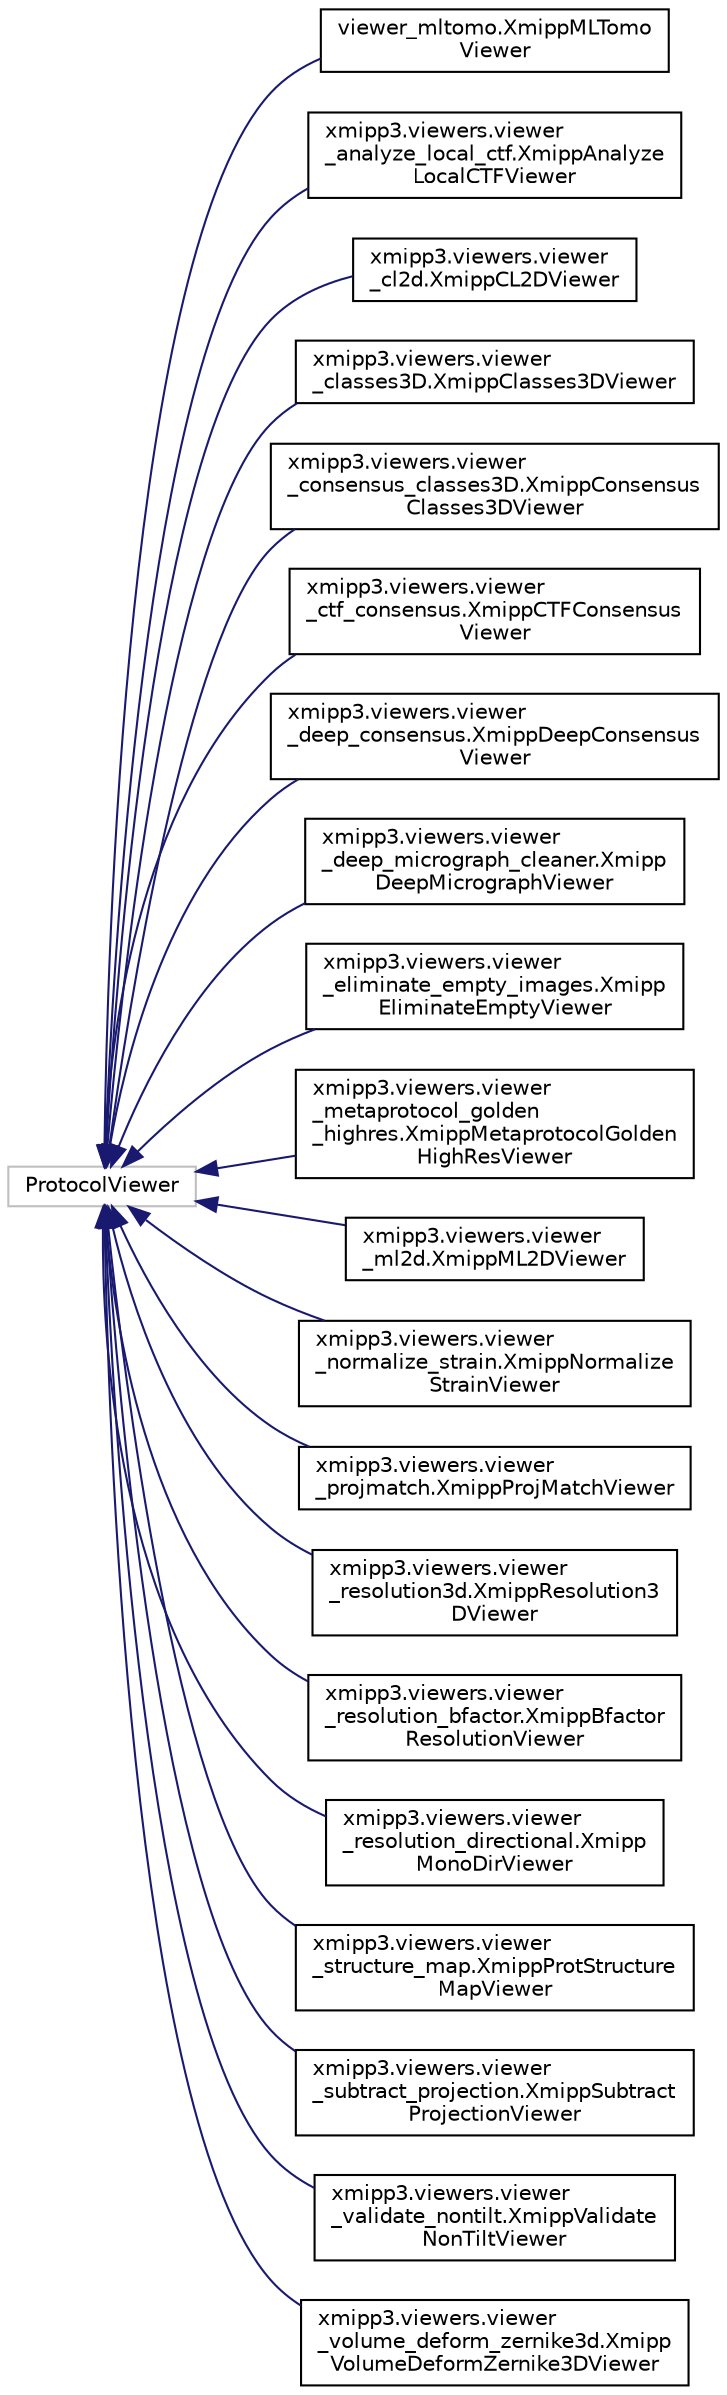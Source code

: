 digraph "Graphical Class Hierarchy"
{
  edge [fontname="Helvetica",fontsize="10",labelfontname="Helvetica",labelfontsize="10"];
  node [fontname="Helvetica",fontsize="10",shape=record];
  rankdir="LR";
  Node353 [label="ProtocolViewer",height=0.2,width=0.4,color="grey75", fillcolor="white", style="filled"];
  Node353 -> Node0 [dir="back",color="midnightblue",fontsize="10",style="solid",fontname="Helvetica"];
  Node0 [label="viewer_mltomo.XmippMLTomo\lViewer",height=0.2,width=0.4,color="black", fillcolor="white", style="filled",URL="$classviewer__mltomo_1_1XmippMLTomoViewer.html"];
  Node353 -> Node355 [dir="back",color="midnightblue",fontsize="10",style="solid",fontname="Helvetica"];
  Node355 [label="xmipp3.viewers.viewer\l_analyze_local_ctf.XmippAnalyze\lLocalCTFViewer",height=0.2,width=0.4,color="black", fillcolor="white", style="filled",URL="$classxmipp3_1_1viewers_1_1viewer__analyze__local__ctf_1_1XmippAnalyzeLocalCTFViewer.html"];
  Node353 -> Node356 [dir="back",color="midnightblue",fontsize="10",style="solid",fontname="Helvetica"];
  Node356 [label="xmipp3.viewers.viewer\l_cl2d.XmippCL2DViewer",height=0.2,width=0.4,color="black", fillcolor="white", style="filled",URL="$classxmipp3_1_1viewers_1_1viewer__cl2d_1_1XmippCL2DViewer.html"];
  Node353 -> Node357 [dir="back",color="midnightblue",fontsize="10",style="solid",fontname="Helvetica"];
  Node357 [label="xmipp3.viewers.viewer\l_classes3D.XmippClasses3DViewer",height=0.2,width=0.4,color="black", fillcolor="white", style="filled",URL="$classxmipp3_1_1viewers_1_1viewer__classes3D_1_1XmippClasses3DViewer.html"];
  Node353 -> Node358 [dir="back",color="midnightblue",fontsize="10",style="solid",fontname="Helvetica"];
  Node358 [label="xmipp3.viewers.viewer\l_consensus_classes3D.XmippConsensus\lClasses3DViewer",height=0.2,width=0.4,color="black", fillcolor="white", style="filled",URL="$classxmipp3_1_1viewers_1_1viewer__consensus__classes3D_1_1XmippConsensusClasses3DViewer.html"];
  Node353 -> Node359 [dir="back",color="midnightblue",fontsize="10",style="solid",fontname="Helvetica"];
  Node359 [label="xmipp3.viewers.viewer\l_ctf_consensus.XmippCTFConsensus\lViewer",height=0.2,width=0.4,color="black", fillcolor="white", style="filled",URL="$classxmipp3_1_1viewers_1_1viewer__ctf__consensus_1_1XmippCTFConsensusViewer.html"];
  Node353 -> Node360 [dir="back",color="midnightblue",fontsize="10",style="solid",fontname="Helvetica"];
  Node360 [label="xmipp3.viewers.viewer\l_deep_consensus.XmippDeepConsensus\lViewer",height=0.2,width=0.4,color="black", fillcolor="white", style="filled",URL="$classxmipp3_1_1viewers_1_1viewer__deep__consensus_1_1XmippDeepConsensusViewer.html"];
  Node353 -> Node361 [dir="back",color="midnightblue",fontsize="10",style="solid",fontname="Helvetica"];
  Node361 [label="xmipp3.viewers.viewer\l_deep_micrograph_cleaner.Xmipp\lDeepMicrographViewer",height=0.2,width=0.4,color="black", fillcolor="white", style="filled",URL="$classxmipp3_1_1viewers_1_1viewer__deep__micrograph__cleaner_1_1XmippDeepMicrographViewer.html"];
  Node353 -> Node362 [dir="back",color="midnightblue",fontsize="10",style="solid",fontname="Helvetica"];
  Node362 [label="xmipp3.viewers.viewer\l_eliminate_empty_images.Xmipp\lEliminateEmptyViewer",height=0.2,width=0.4,color="black", fillcolor="white", style="filled",URL="$classxmipp3_1_1viewers_1_1viewer__eliminate__empty__images_1_1XmippEliminateEmptyViewer.html"];
  Node353 -> Node363 [dir="back",color="midnightblue",fontsize="10",style="solid",fontname="Helvetica"];
  Node363 [label="xmipp3.viewers.viewer\l_metaprotocol_golden\l_highres.XmippMetaprotocolGolden\lHighResViewer",height=0.2,width=0.4,color="black", fillcolor="white", style="filled",URL="$classxmipp3_1_1viewers_1_1viewer__metaprotocol__golden__highres_1_1XmippMetaprotocolGoldenHighResViewer.html"];
  Node353 -> Node364 [dir="back",color="midnightblue",fontsize="10",style="solid",fontname="Helvetica"];
  Node364 [label="xmipp3.viewers.viewer\l_ml2d.XmippML2DViewer",height=0.2,width=0.4,color="black", fillcolor="white", style="filled",URL="$classxmipp3_1_1viewers_1_1viewer__ml2d_1_1XmippML2DViewer.html"];
  Node353 -> Node365 [dir="back",color="midnightblue",fontsize="10",style="solid",fontname="Helvetica"];
  Node365 [label="xmipp3.viewers.viewer\l_normalize_strain.XmippNormalize\lStrainViewer",height=0.2,width=0.4,color="black", fillcolor="white", style="filled",URL="$classxmipp3_1_1viewers_1_1viewer__normalize__strain_1_1XmippNormalizeStrainViewer.html"];
  Node353 -> Node366 [dir="back",color="midnightblue",fontsize="10",style="solid",fontname="Helvetica"];
  Node366 [label="xmipp3.viewers.viewer\l_projmatch.XmippProjMatchViewer",height=0.2,width=0.4,color="black", fillcolor="white", style="filled",URL="$classxmipp3_1_1viewers_1_1viewer__projmatch_1_1XmippProjMatchViewer.html"];
  Node353 -> Node367 [dir="back",color="midnightblue",fontsize="10",style="solid",fontname="Helvetica"];
  Node367 [label="xmipp3.viewers.viewer\l_resolution3d.XmippResolution3\lDViewer",height=0.2,width=0.4,color="black", fillcolor="white", style="filled",URL="$classxmipp3_1_1viewers_1_1viewer__resolution3d_1_1XmippResolution3DViewer.html"];
  Node353 -> Node368 [dir="back",color="midnightblue",fontsize="10",style="solid",fontname="Helvetica"];
  Node368 [label="xmipp3.viewers.viewer\l_resolution_bfactor.XmippBfactor\lResolutionViewer",height=0.2,width=0.4,color="black", fillcolor="white", style="filled",URL="$classxmipp3_1_1viewers_1_1viewer__resolution__bfactor_1_1XmippBfactorResolutionViewer.html"];
  Node353 -> Node369 [dir="back",color="midnightblue",fontsize="10",style="solid",fontname="Helvetica"];
  Node369 [label="xmipp3.viewers.viewer\l_resolution_directional.Xmipp\lMonoDirViewer",height=0.2,width=0.4,color="black", fillcolor="white", style="filled",URL="$classxmipp3_1_1viewers_1_1viewer__resolution__directional_1_1XmippMonoDirViewer.html"];
  Node353 -> Node370 [dir="back",color="midnightblue",fontsize="10",style="solid",fontname="Helvetica"];
  Node370 [label="xmipp3.viewers.viewer\l_structure_map.XmippProtStructure\lMapViewer",height=0.2,width=0.4,color="black", fillcolor="white", style="filled",URL="$classxmipp3_1_1viewers_1_1viewer__structure__map_1_1XmippProtStructureMapViewer.html"];
  Node353 -> Node371 [dir="back",color="midnightblue",fontsize="10",style="solid",fontname="Helvetica"];
  Node371 [label="xmipp3.viewers.viewer\l_subtract_projection.XmippSubtract\lProjectionViewer",height=0.2,width=0.4,color="black", fillcolor="white", style="filled",URL="$classxmipp3_1_1viewers_1_1viewer__subtract__projection_1_1XmippSubtractProjectionViewer.html"];
  Node353 -> Node372 [dir="back",color="midnightblue",fontsize="10",style="solid",fontname="Helvetica"];
  Node372 [label="xmipp3.viewers.viewer\l_validate_nontilt.XmippValidate\lNonTiltViewer",height=0.2,width=0.4,color="black", fillcolor="white", style="filled",URL="$classxmipp3_1_1viewers_1_1viewer__validate__nontilt_1_1XmippValidateNonTiltViewer.html"];
  Node353 -> Node373 [dir="back",color="midnightblue",fontsize="10",style="solid",fontname="Helvetica"];
  Node373 [label="xmipp3.viewers.viewer\l_volume_deform_zernike3d.Xmipp\lVolumeDeformZernike3DViewer",height=0.2,width=0.4,color="black", fillcolor="white", style="filled",URL="$classxmipp3_1_1viewers_1_1viewer__volume__deform__zernike3d_1_1XmippVolumeDeformZernike3DViewer.html"];
}
